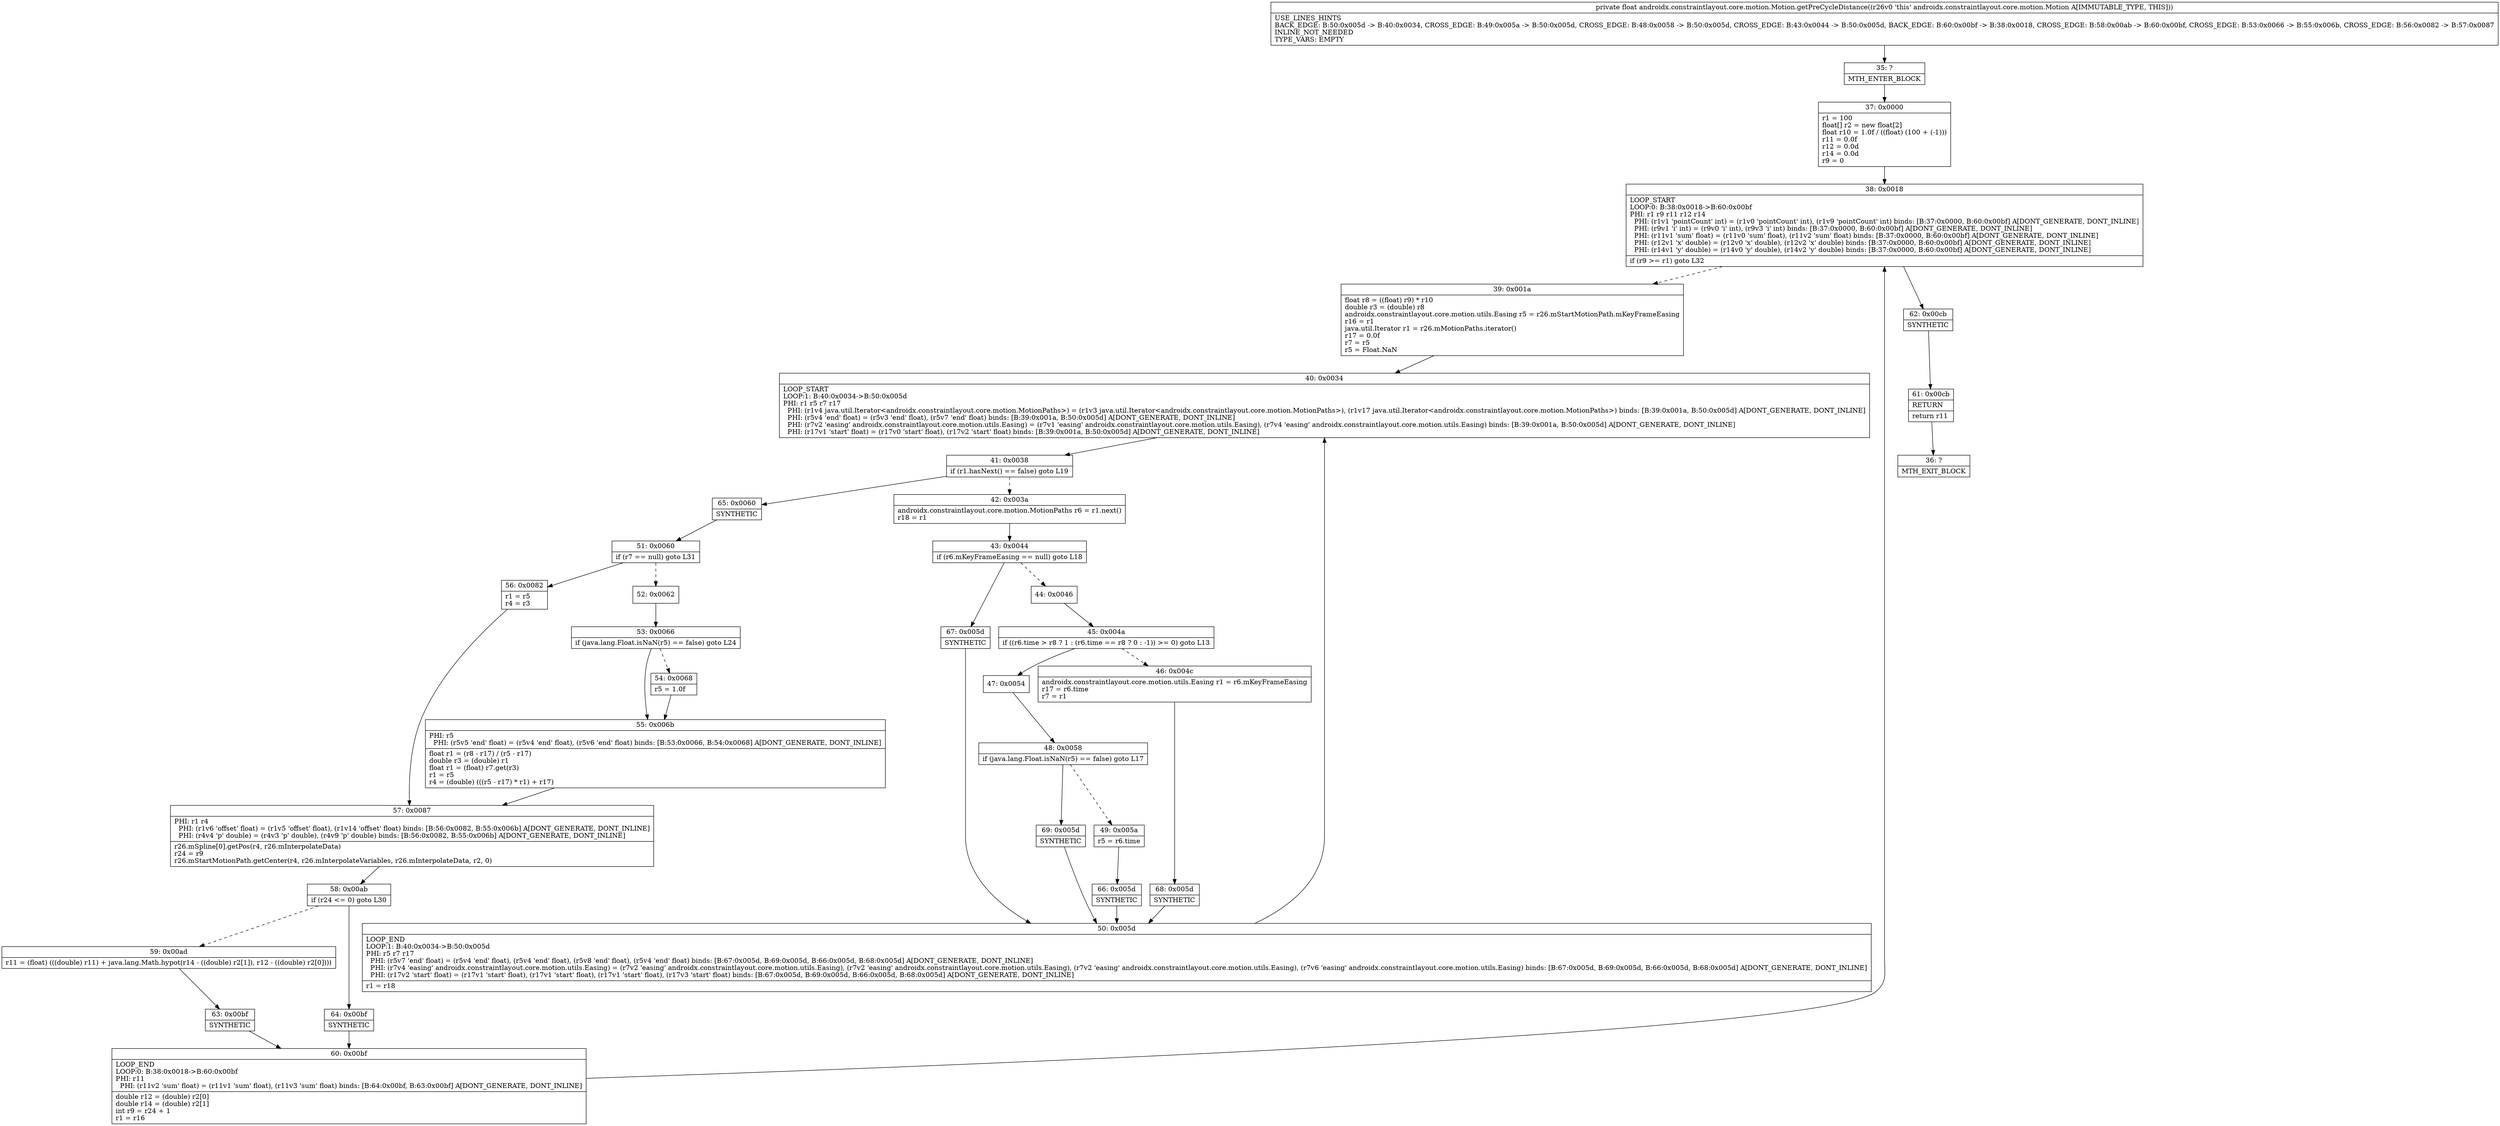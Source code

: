 digraph "CFG forandroidx.constraintlayout.core.motion.Motion.getPreCycleDistance()F" {
Node_35 [shape=record,label="{35\:\ ?|MTH_ENTER_BLOCK\l}"];
Node_37 [shape=record,label="{37\:\ 0x0000|r1 = 100\lfloat[] r2 = new float[2]\lfloat r10 = 1.0f \/ ((float) (100 + (\-1)))\lr11 = 0.0f\lr12 = 0.0d\lr14 = 0.0d\lr9 = 0\l}"];
Node_38 [shape=record,label="{38\:\ 0x0018|LOOP_START\lLOOP:0: B:38:0x0018\-\>B:60:0x00bf\lPHI: r1 r9 r11 r12 r14 \l  PHI: (r1v1 'pointCount' int) = (r1v0 'pointCount' int), (r1v9 'pointCount' int) binds: [B:37:0x0000, B:60:0x00bf] A[DONT_GENERATE, DONT_INLINE]\l  PHI: (r9v1 'i' int) = (r9v0 'i' int), (r9v3 'i' int) binds: [B:37:0x0000, B:60:0x00bf] A[DONT_GENERATE, DONT_INLINE]\l  PHI: (r11v1 'sum' float) = (r11v0 'sum' float), (r11v2 'sum' float) binds: [B:37:0x0000, B:60:0x00bf] A[DONT_GENERATE, DONT_INLINE]\l  PHI: (r12v1 'x' double) = (r12v0 'x' double), (r12v2 'x' double) binds: [B:37:0x0000, B:60:0x00bf] A[DONT_GENERATE, DONT_INLINE]\l  PHI: (r14v1 'y' double) = (r14v0 'y' double), (r14v2 'y' double) binds: [B:37:0x0000, B:60:0x00bf] A[DONT_GENERATE, DONT_INLINE]\l|if (r9 \>= r1) goto L32\l}"];
Node_39 [shape=record,label="{39\:\ 0x001a|float r8 = ((float) r9) * r10\ldouble r3 = (double) r8\landroidx.constraintlayout.core.motion.utils.Easing r5 = r26.mStartMotionPath.mKeyFrameEasing\lr16 = r1\ljava.util.Iterator r1 = r26.mMotionPaths.iterator()\lr17 = 0.0f\lr7 = r5\lr5 = Float.NaN\l}"];
Node_40 [shape=record,label="{40\:\ 0x0034|LOOP_START\lLOOP:1: B:40:0x0034\-\>B:50:0x005d\lPHI: r1 r5 r7 r17 \l  PHI: (r1v4 java.util.Iterator\<androidx.constraintlayout.core.motion.MotionPaths\>) = (r1v3 java.util.Iterator\<androidx.constraintlayout.core.motion.MotionPaths\>), (r1v17 java.util.Iterator\<androidx.constraintlayout.core.motion.MotionPaths\>) binds: [B:39:0x001a, B:50:0x005d] A[DONT_GENERATE, DONT_INLINE]\l  PHI: (r5v4 'end' float) = (r5v3 'end' float), (r5v7 'end' float) binds: [B:39:0x001a, B:50:0x005d] A[DONT_GENERATE, DONT_INLINE]\l  PHI: (r7v2 'easing' androidx.constraintlayout.core.motion.utils.Easing) = (r7v1 'easing' androidx.constraintlayout.core.motion.utils.Easing), (r7v4 'easing' androidx.constraintlayout.core.motion.utils.Easing) binds: [B:39:0x001a, B:50:0x005d] A[DONT_GENERATE, DONT_INLINE]\l  PHI: (r17v1 'start' float) = (r17v0 'start' float), (r17v2 'start' float) binds: [B:39:0x001a, B:50:0x005d] A[DONT_GENERATE, DONT_INLINE]\l}"];
Node_41 [shape=record,label="{41\:\ 0x0038|if (r1.hasNext() == false) goto L19\l}"];
Node_42 [shape=record,label="{42\:\ 0x003a|androidx.constraintlayout.core.motion.MotionPaths r6 = r1.next()\lr18 = r1\l}"];
Node_43 [shape=record,label="{43\:\ 0x0044|if (r6.mKeyFrameEasing == null) goto L18\l}"];
Node_44 [shape=record,label="{44\:\ 0x0046}"];
Node_45 [shape=record,label="{45\:\ 0x004a|if ((r6.time \> r8 ? 1 : (r6.time == r8 ? 0 : \-1)) \>= 0) goto L13\l}"];
Node_46 [shape=record,label="{46\:\ 0x004c|androidx.constraintlayout.core.motion.utils.Easing r1 = r6.mKeyFrameEasing\lr17 = r6.time\lr7 = r1\l}"];
Node_68 [shape=record,label="{68\:\ 0x005d|SYNTHETIC\l}"];
Node_50 [shape=record,label="{50\:\ 0x005d|LOOP_END\lLOOP:1: B:40:0x0034\-\>B:50:0x005d\lPHI: r5 r7 r17 \l  PHI: (r5v7 'end' float) = (r5v4 'end' float), (r5v4 'end' float), (r5v8 'end' float), (r5v4 'end' float) binds: [B:67:0x005d, B:69:0x005d, B:66:0x005d, B:68:0x005d] A[DONT_GENERATE, DONT_INLINE]\l  PHI: (r7v4 'easing' androidx.constraintlayout.core.motion.utils.Easing) = (r7v2 'easing' androidx.constraintlayout.core.motion.utils.Easing), (r7v2 'easing' androidx.constraintlayout.core.motion.utils.Easing), (r7v2 'easing' androidx.constraintlayout.core.motion.utils.Easing), (r7v6 'easing' androidx.constraintlayout.core.motion.utils.Easing) binds: [B:67:0x005d, B:69:0x005d, B:66:0x005d, B:68:0x005d] A[DONT_GENERATE, DONT_INLINE]\l  PHI: (r17v2 'start' float) = (r17v1 'start' float), (r17v1 'start' float), (r17v1 'start' float), (r17v3 'start' float) binds: [B:67:0x005d, B:69:0x005d, B:66:0x005d, B:68:0x005d] A[DONT_GENERATE, DONT_INLINE]\l|r1 = r18\l}"];
Node_47 [shape=record,label="{47\:\ 0x0054}"];
Node_48 [shape=record,label="{48\:\ 0x0058|if (java.lang.Float.isNaN(r5) == false) goto L17\l}"];
Node_49 [shape=record,label="{49\:\ 0x005a|r5 = r6.time\l}"];
Node_66 [shape=record,label="{66\:\ 0x005d|SYNTHETIC\l}"];
Node_69 [shape=record,label="{69\:\ 0x005d|SYNTHETIC\l}"];
Node_67 [shape=record,label="{67\:\ 0x005d|SYNTHETIC\l}"];
Node_65 [shape=record,label="{65\:\ 0x0060|SYNTHETIC\l}"];
Node_51 [shape=record,label="{51\:\ 0x0060|if (r7 == null) goto L31\l}"];
Node_52 [shape=record,label="{52\:\ 0x0062}"];
Node_53 [shape=record,label="{53\:\ 0x0066|if (java.lang.Float.isNaN(r5) == false) goto L24\l}"];
Node_54 [shape=record,label="{54\:\ 0x0068|r5 = 1.0f\l}"];
Node_55 [shape=record,label="{55\:\ 0x006b|PHI: r5 \l  PHI: (r5v5 'end' float) = (r5v4 'end' float), (r5v6 'end' float) binds: [B:53:0x0066, B:54:0x0068] A[DONT_GENERATE, DONT_INLINE]\l|float r1 = (r8 \- r17) \/ (r5 \- r17)\ldouble r3 = (double) r1\lfloat r1 = (float) r7.get(r3)\lr1 = r5\lr4 = (double) (((r5 \- r17) * r1) + r17)\l}"];
Node_57 [shape=record,label="{57\:\ 0x0087|PHI: r1 r4 \l  PHI: (r1v6 'offset' float) = (r1v5 'offset' float), (r1v14 'offset' float) binds: [B:56:0x0082, B:55:0x006b] A[DONT_GENERATE, DONT_INLINE]\l  PHI: (r4v4 'p' double) = (r4v3 'p' double), (r4v9 'p' double) binds: [B:56:0x0082, B:55:0x006b] A[DONT_GENERATE, DONT_INLINE]\l|r26.mSpline[0].getPos(r4, r26.mInterpolateData)\lr24 = r9\lr26.mStartMotionPath.getCenter(r4, r26.mInterpolateVariables, r26.mInterpolateData, r2, 0)\l}"];
Node_58 [shape=record,label="{58\:\ 0x00ab|if (r24 \<= 0) goto L30\l}"];
Node_59 [shape=record,label="{59\:\ 0x00ad|r11 = (float) (((double) r11) + java.lang.Math.hypot(r14 \- ((double) r2[1]), r12 \- ((double) r2[0])))\l}"];
Node_63 [shape=record,label="{63\:\ 0x00bf|SYNTHETIC\l}"];
Node_60 [shape=record,label="{60\:\ 0x00bf|LOOP_END\lLOOP:0: B:38:0x0018\-\>B:60:0x00bf\lPHI: r11 \l  PHI: (r11v2 'sum' float) = (r11v1 'sum' float), (r11v3 'sum' float) binds: [B:64:0x00bf, B:63:0x00bf] A[DONT_GENERATE, DONT_INLINE]\l|double r12 = (double) r2[0]\ldouble r14 = (double) r2[1]\lint r9 = r24 + 1\lr1 = r16\l}"];
Node_64 [shape=record,label="{64\:\ 0x00bf|SYNTHETIC\l}"];
Node_56 [shape=record,label="{56\:\ 0x0082|r1 = r5\lr4 = r3\l}"];
Node_62 [shape=record,label="{62\:\ 0x00cb|SYNTHETIC\l}"];
Node_61 [shape=record,label="{61\:\ 0x00cb|RETURN\l|return r11\l}"];
Node_36 [shape=record,label="{36\:\ ?|MTH_EXIT_BLOCK\l}"];
MethodNode[shape=record,label="{private float androidx.constraintlayout.core.motion.Motion.getPreCycleDistance((r26v0 'this' androidx.constraintlayout.core.motion.Motion A[IMMUTABLE_TYPE, THIS]))  | USE_LINES_HINTS\lBACK_EDGE: B:50:0x005d \-\> B:40:0x0034, CROSS_EDGE: B:49:0x005a \-\> B:50:0x005d, CROSS_EDGE: B:48:0x0058 \-\> B:50:0x005d, CROSS_EDGE: B:43:0x0044 \-\> B:50:0x005d, BACK_EDGE: B:60:0x00bf \-\> B:38:0x0018, CROSS_EDGE: B:58:0x00ab \-\> B:60:0x00bf, CROSS_EDGE: B:53:0x0066 \-\> B:55:0x006b, CROSS_EDGE: B:56:0x0082 \-\> B:57:0x0087\lINLINE_NOT_NEEDED\lTYPE_VARS: EMPTY\l}"];
MethodNode -> Node_35;Node_35 -> Node_37;
Node_37 -> Node_38;
Node_38 -> Node_39[style=dashed];
Node_38 -> Node_62;
Node_39 -> Node_40;
Node_40 -> Node_41;
Node_41 -> Node_42[style=dashed];
Node_41 -> Node_65;
Node_42 -> Node_43;
Node_43 -> Node_44[style=dashed];
Node_43 -> Node_67;
Node_44 -> Node_45;
Node_45 -> Node_46[style=dashed];
Node_45 -> Node_47;
Node_46 -> Node_68;
Node_68 -> Node_50;
Node_50 -> Node_40;
Node_47 -> Node_48;
Node_48 -> Node_49[style=dashed];
Node_48 -> Node_69;
Node_49 -> Node_66;
Node_66 -> Node_50;
Node_69 -> Node_50;
Node_67 -> Node_50;
Node_65 -> Node_51;
Node_51 -> Node_52[style=dashed];
Node_51 -> Node_56;
Node_52 -> Node_53;
Node_53 -> Node_54[style=dashed];
Node_53 -> Node_55;
Node_54 -> Node_55;
Node_55 -> Node_57;
Node_57 -> Node_58;
Node_58 -> Node_59[style=dashed];
Node_58 -> Node_64;
Node_59 -> Node_63;
Node_63 -> Node_60;
Node_60 -> Node_38;
Node_64 -> Node_60;
Node_56 -> Node_57;
Node_62 -> Node_61;
Node_61 -> Node_36;
}

